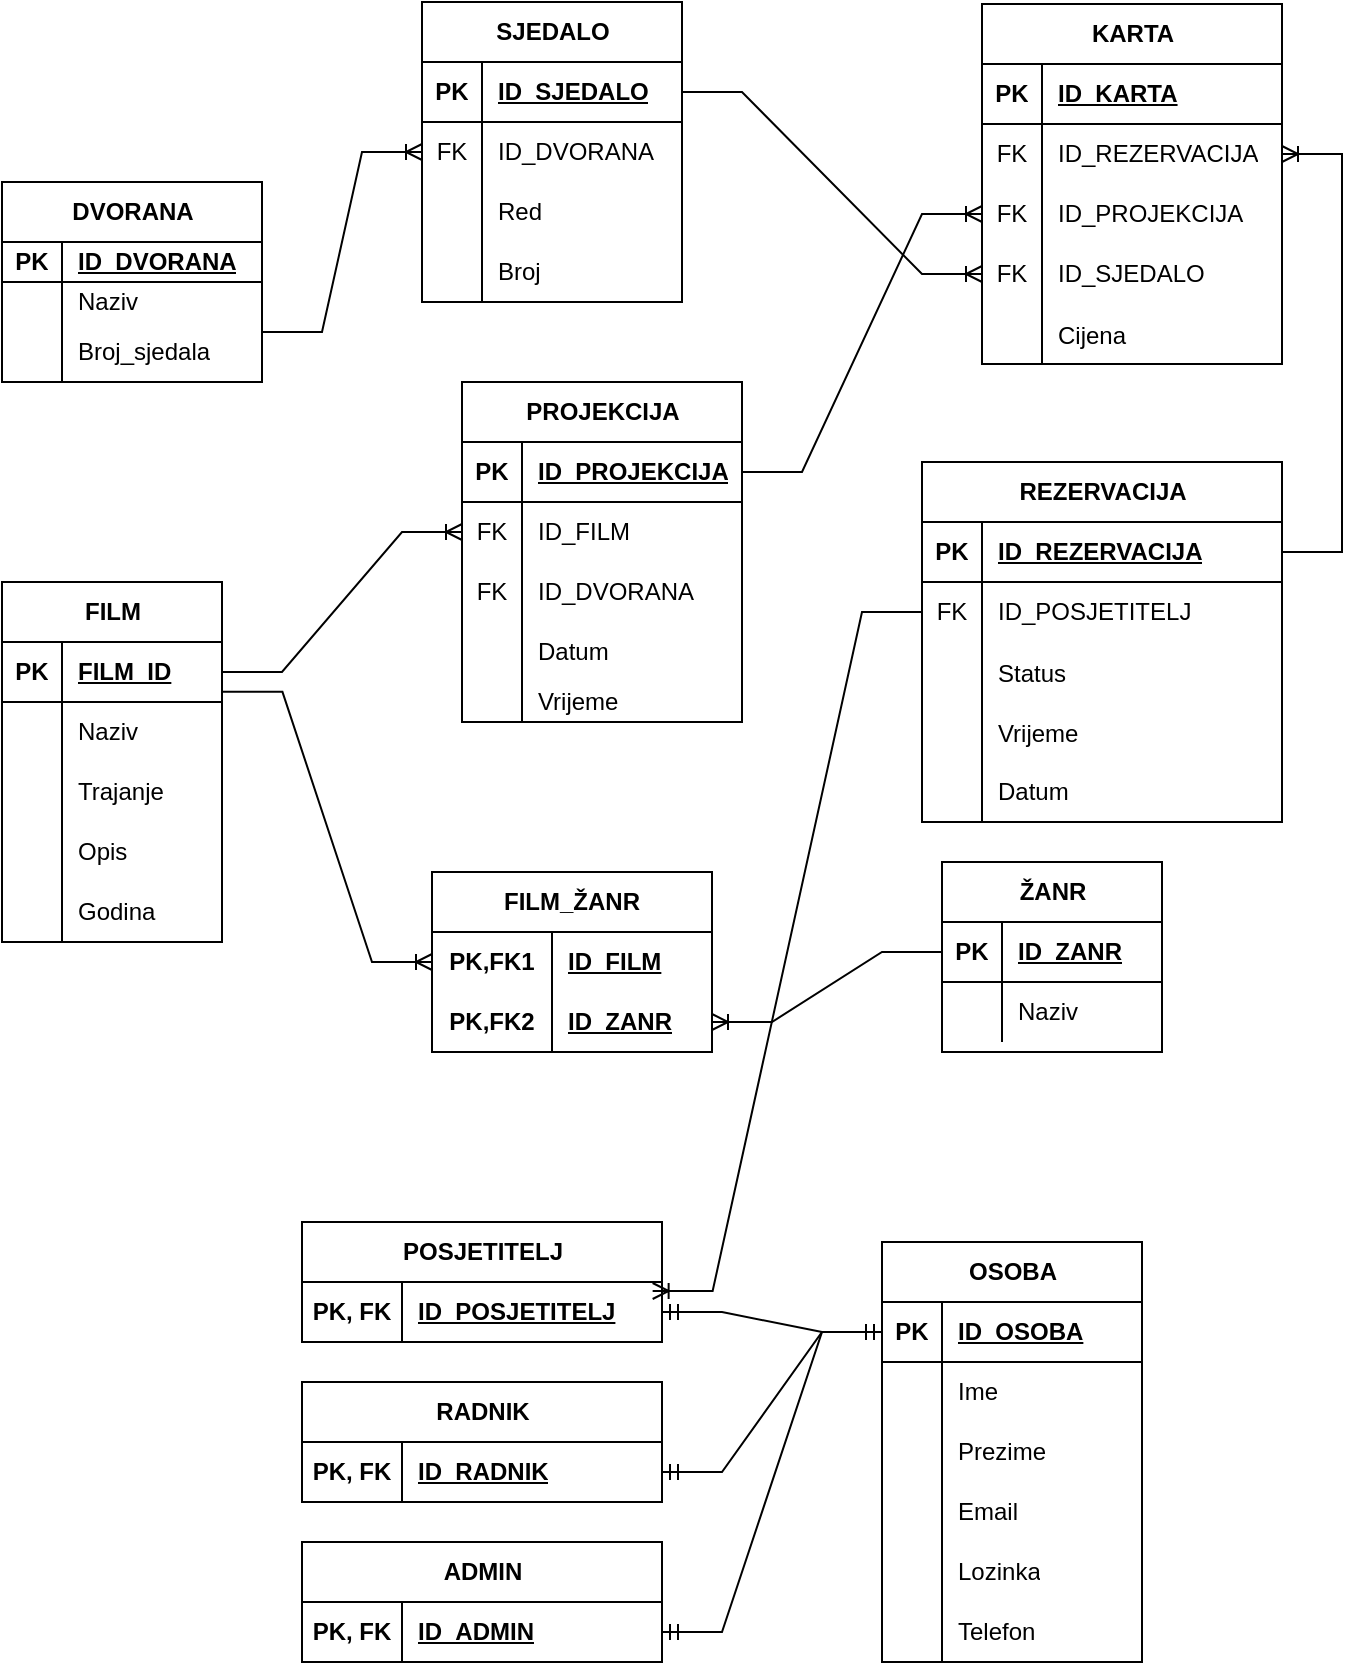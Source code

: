 <mxfile version="27.1.6">
  <diagram name="Page-1" id="k8haeUlrIksR-FtCKd68">
    <mxGraphModel dx="2277" dy="868" grid="1" gridSize="10" guides="1" tooltips="1" connect="1" arrows="1" fold="1" page="1" pageScale="1" pageWidth="850" pageHeight="1100" math="0" shadow="0">
      <root>
        <mxCell id="0" />
        <mxCell id="1" parent="0" />
        <mxCell id="_bfFYOa57XWPYJzDVvN3-1" value="KARTA" style="shape=table;startSize=30;container=1;collapsible=1;childLayout=tableLayout;fixedRows=1;rowLines=0;fontStyle=1;align=center;resizeLast=1;html=1;" parent="1" vertex="1">
          <mxGeometry x="390" y="91" width="150" height="180" as="geometry" />
        </mxCell>
        <mxCell id="_bfFYOa57XWPYJzDVvN3-2" value="" style="shape=tableRow;horizontal=0;startSize=0;swimlaneHead=0;swimlaneBody=0;fillColor=none;collapsible=0;dropTarget=0;points=[[0,0.5],[1,0.5]];portConstraint=eastwest;top=0;left=0;right=0;bottom=1;" parent="_bfFYOa57XWPYJzDVvN3-1" vertex="1">
          <mxGeometry y="30" width="150" height="30" as="geometry" />
        </mxCell>
        <mxCell id="_bfFYOa57XWPYJzDVvN3-3" value="PK" style="shape=partialRectangle;connectable=0;fillColor=none;top=0;left=0;bottom=0;right=0;fontStyle=1;overflow=hidden;whiteSpace=wrap;html=1;" parent="_bfFYOa57XWPYJzDVvN3-2" vertex="1">
          <mxGeometry width="30" height="30" as="geometry">
            <mxRectangle width="30" height="30" as="alternateBounds" />
          </mxGeometry>
        </mxCell>
        <mxCell id="_bfFYOa57XWPYJzDVvN3-4" value="ID_KARTA" style="shape=partialRectangle;connectable=0;fillColor=none;top=0;left=0;bottom=0;right=0;align=left;spacingLeft=6;fontStyle=5;overflow=hidden;whiteSpace=wrap;html=1;" parent="_bfFYOa57XWPYJzDVvN3-2" vertex="1">
          <mxGeometry x="30" width="120" height="30" as="geometry">
            <mxRectangle width="120" height="30" as="alternateBounds" />
          </mxGeometry>
        </mxCell>
        <mxCell id="_bfFYOa57XWPYJzDVvN3-5" value="" style="shape=tableRow;horizontal=0;startSize=0;swimlaneHead=0;swimlaneBody=0;fillColor=none;collapsible=0;dropTarget=0;points=[[0,0.5],[1,0.5]];portConstraint=eastwest;top=0;left=0;right=0;bottom=0;" parent="_bfFYOa57XWPYJzDVvN3-1" vertex="1">
          <mxGeometry y="60" width="150" height="30" as="geometry" />
        </mxCell>
        <mxCell id="_bfFYOa57XWPYJzDVvN3-6" value="FK" style="shape=partialRectangle;connectable=0;fillColor=none;top=0;left=0;bottom=0;right=0;editable=1;overflow=hidden;whiteSpace=wrap;html=1;" parent="_bfFYOa57XWPYJzDVvN3-5" vertex="1">
          <mxGeometry width="30" height="30" as="geometry">
            <mxRectangle width="30" height="30" as="alternateBounds" />
          </mxGeometry>
        </mxCell>
        <mxCell id="_bfFYOa57XWPYJzDVvN3-7" value="ID_REZERVACIJA" style="shape=partialRectangle;connectable=0;fillColor=none;top=0;left=0;bottom=0;right=0;align=left;spacingLeft=6;overflow=hidden;whiteSpace=wrap;html=1;" parent="_bfFYOa57XWPYJzDVvN3-5" vertex="1">
          <mxGeometry x="30" width="120" height="30" as="geometry">
            <mxRectangle width="120" height="30" as="alternateBounds" />
          </mxGeometry>
        </mxCell>
        <mxCell id="_bfFYOa57XWPYJzDVvN3-8" value="" style="shape=tableRow;horizontal=0;startSize=0;swimlaneHead=0;swimlaneBody=0;fillColor=none;collapsible=0;dropTarget=0;points=[[0,0.5],[1,0.5]];portConstraint=eastwest;top=0;left=0;right=0;bottom=0;" parent="_bfFYOa57XWPYJzDVvN3-1" vertex="1">
          <mxGeometry y="90" width="150" height="30" as="geometry" />
        </mxCell>
        <mxCell id="_bfFYOa57XWPYJzDVvN3-9" value="FK" style="shape=partialRectangle;connectable=0;fillColor=none;top=0;left=0;bottom=0;right=0;editable=1;overflow=hidden;whiteSpace=wrap;html=1;" parent="_bfFYOa57XWPYJzDVvN3-8" vertex="1">
          <mxGeometry width="30" height="30" as="geometry">
            <mxRectangle width="30" height="30" as="alternateBounds" />
          </mxGeometry>
        </mxCell>
        <mxCell id="_bfFYOa57XWPYJzDVvN3-10" value="ID_PROJEKCIJA" style="shape=partialRectangle;connectable=0;fillColor=none;top=0;left=0;bottom=0;right=0;align=left;spacingLeft=6;overflow=hidden;whiteSpace=wrap;html=1;" parent="_bfFYOa57XWPYJzDVvN3-8" vertex="1">
          <mxGeometry x="30" width="120" height="30" as="geometry">
            <mxRectangle width="120" height="30" as="alternateBounds" />
          </mxGeometry>
        </mxCell>
        <mxCell id="_bfFYOa57XWPYJzDVvN3-11" value="" style="shape=tableRow;horizontal=0;startSize=0;swimlaneHead=0;swimlaneBody=0;fillColor=none;collapsible=0;dropTarget=0;points=[[0,0.5],[1,0.5]];portConstraint=eastwest;top=0;left=0;right=0;bottom=0;" parent="_bfFYOa57XWPYJzDVvN3-1" vertex="1">
          <mxGeometry y="120" width="150" height="30" as="geometry" />
        </mxCell>
        <mxCell id="_bfFYOa57XWPYJzDVvN3-12" value="FK" style="shape=partialRectangle;connectable=0;fillColor=none;top=0;left=0;bottom=0;right=0;editable=1;overflow=hidden;whiteSpace=wrap;html=1;" parent="_bfFYOa57XWPYJzDVvN3-11" vertex="1">
          <mxGeometry width="30" height="30" as="geometry">
            <mxRectangle width="30" height="30" as="alternateBounds" />
          </mxGeometry>
        </mxCell>
        <mxCell id="_bfFYOa57XWPYJzDVvN3-13" value="ID_SJEDALO" style="shape=partialRectangle;connectable=0;fillColor=none;top=0;left=0;bottom=0;right=0;align=left;spacingLeft=6;overflow=hidden;whiteSpace=wrap;html=1;" parent="_bfFYOa57XWPYJzDVvN3-11" vertex="1">
          <mxGeometry x="30" width="120" height="30" as="geometry">
            <mxRectangle width="120" height="30" as="alternateBounds" />
          </mxGeometry>
        </mxCell>
        <mxCell id="W2vW3oQvt0HUYY9LNc1P-31" value="" style="shape=tableRow;horizontal=0;startSize=0;swimlaneHead=0;swimlaneBody=0;fillColor=none;collapsible=0;dropTarget=0;points=[[0,0.5],[1,0.5]];portConstraint=eastwest;top=0;left=0;right=0;bottom=0;" vertex="1" parent="_bfFYOa57XWPYJzDVvN3-1">
          <mxGeometry y="150" width="150" height="30" as="geometry" />
        </mxCell>
        <mxCell id="W2vW3oQvt0HUYY9LNc1P-32" value="" style="shape=partialRectangle;connectable=0;fillColor=none;top=0;left=0;bottom=0;right=0;editable=1;overflow=hidden;" vertex="1" parent="W2vW3oQvt0HUYY9LNc1P-31">
          <mxGeometry width="30" height="30" as="geometry">
            <mxRectangle width="30" height="30" as="alternateBounds" />
          </mxGeometry>
        </mxCell>
        <mxCell id="W2vW3oQvt0HUYY9LNc1P-33" value="Cijena" style="shape=partialRectangle;connectable=0;fillColor=none;top=0;left=0;bottom=0;right=0;align=left;spacingLeft=6;overflow=hidden;" vertex="1" parent="W2vW3oQvt0HUYY9LNc1P-31">
          <mxGeometry x="30" width="120" height="30" as="geometry">
            <mxRectangle width="120" height="30" as="alternateBounds" />
          </mxGeometry>
        </mxCell>
        <mxCell id="_bfFYOa57XWPYJzDVvN3-14" value="SJEDALO" style="shape=table;startSize=30;container=1;collapsible=1;childLayout=tableLayout;fixedRows=1;rowLines=0;fontStyle=1;align=center;resizeLast=1;html=1;" parent="1" vertex="1">
          <mxGeometry x="110" y="90" width="130" height="150" as="geometry" />
        </mxCell>
        <mxCell id="_bfFYOa57XWPYJzDVvN3-15" value="" style="shape=tableRow;horizontal=0;startSize=0;swimlaneHead=0;swimlaneBody=0;fillColor=none;collapsible=0;dropTarget=0;points=[[0,0.5],[1,0.5]];portConstraint=eastwest;top=0;left=0;right=0;bottom=1;" parent="_bfFYOa57XWPYJzDVvN3-14" vertex="1">
          <mxGeometry y="30" width="130" height="30" as="geometry" />
        </mxCell>
        <mxCell id="_bfFYOa57XWPYJzDVvN3-16" value="PK" style="shape=partialRectangle;connectable=0;fillColor=none;top=0;left=0;bottom=0;right=0;fontStyle=1;overflow=hidden;whiteSpace=wrap;html=1;" parent="_bfFYOa57XWPYJzDVvN3-15" vertex="1">
          <mxGeometry width="30" height="30" as="geometry">
            <mxRectangle width="30" height="30" as="alternateBounds" />
          </mxGeometry>
        </mxCell>
        <mxCell id="_bfFYOa57XWPYJzDVvN3-17" value="ID_SJEDALO" style="shape=partialRectangle;connectable=0;fillColor=none;top=0;left=0;bottom=0;right=0;align=left;spacingLeft=6;fontStyle=5;overflow=hidden;whiteSpace=wrap;html=1;" parent="_bfFYOa57XWPYJzDVvN3-15" vertex="1">
          <mxGeometry x="30" width="100" height="30" as="geometry">
            <mxRectangle width="100" height="30" as="alternateBounds" />
          </mxGeometry>
        </mxCell>
        <mxCell id="_bfFYOa57XWPYJzDVvN3-18" value="" style="shape=tableRow;horizontal=0;startSize=0;swimlaneHead=0;swimlaneBody=0;fillColor=none;collapsible=0;dropTarget=0;points=[[0,0.5],[1,0.5]];portConstraint=eastwest;top=0;left=0;right=0;bottom=0;" parent="_bfFYOa57XWPYJzDVvN3-14" vertex="1">
          <mxGeometry y="60" width="130" height="30" as="geometry" />
        </mxCell>
        <mxCell id="_bfFYOa57XWPYJzDVvN3-19" value="FK" style="shape=partialRectangle;connectable=0;fillColor=none;top=0;left=0;bottom=0;right=0;editable=1;overflow=hidden;whiteSpace=wrap;html=1;" parent="_bfFYOa57XWPYJzDVvN3-18" vertex="1">
          <mxGeometry width="30" height="30" as="geometry">
            <mxRectangle width="30" height="30" as="alternateBounds" />
          </mxGeometry>
        </mxCell>
        <mxCell id="_bfFYOa57XWPYJzDVvN3-20" value="ID_DVORANA" style="shape=partialRectangle;connectable=0;fillColor=none;top=0;left=0;bottom=0;right=0;align=left;spacingLeft=6;overflow=hidden;whiteSpace=wrap;html=1;" parent="_bfFYOa57XWPYJzDVvN3-18" vertex="1">
          <mxGeometry x="30" width="100" height="30" as="geometry">
            <mxRectangle width="100" height="30" as="alternateBounds" />
          </mxGeometry>
        </mxCell>
        <mxCell id="_bfFYOa57XWPYJzDVvN3-21" value="" style="shape=tableRow;horizontal=0;startSize=0;swimlaneHead=0;swimlaneBody=0;fillColor=none;collapsible=0;dropTarget=0;points=[[0,0.5],[1,0.5]];portConstraint=eastwest;top=0;left=0;right=0;bottom=0;" parent="_bfFYOa57XWPYJzDVvN3-14" vertex="1">
          <mxGeometry y="90" width="130" height="30" as="geometry" />
        </mxCell>
        <mxCell id="_bfFYOa57XWPYJzDVvN3-22" value="" style="shape=partialRectangle;connectable=0;fillColor=none;top=0;left=0;bottom=0;right=0;editable=1;overflow=hidden;whiteSpace=wrap;html=1;" parent="_bfFYOa57XWPYJzDVvN3-21" vertex="1">
          <mxGeometry width="30" height="30" as="geometry">
            <mxRectangle width="30" height="30" as="alternateBounds" />
          </mxGeometry>
        </mxCell>
        <mxCell id="_bfFYOa57XWPYJzDVvN3-23" value="Red" style="shape=partialRectangle;connectable=0;fillColor=none;top=0;left=0;bottom=0;right=0;align=left;spacingLeft=6;overflow=hidden;whiteSpace=wrap;html=1;" parent="_bfFYOa57XWPYJzDVvN3-21" vertex="1">
          <mxGeometry x="30" width="100" height="30" as="geometry">
            <mxRectangle width="100" height="30" as="alternateBounds" />
          </mxGeometry>
        </mxCell>
        <mxCell id="_bfFYOa57XWPYJzDVvN3-24" value="" style="shape=tableRow;horizontal=0;startSize=0;swimlaneHead=0;swimlaneBody=0;fillColor=none;collapsible=0;dropTarget=0;points=[[0,0.5],[1,0.5]];portConstraint=eastwest;top=0;left=0;right=0;bottom=0;" parent="_bfFYOa57XWPYJzDVvN3-14" vertex="1">
          <mxGeometry y="120" width="130" height="30" as="geometry" />
        </mxCell>
        <mxCell id="_bfFYOa57XWPYJzDVvN3-25" value="" style="shape=partialRectangle;connectable=0;fillColor=none;top=0;left=0;bottom=0;right=0;editable=1;overflow=hidden;whiteSpace=wrap;html=1;" parent="_bfFYOa57XWPYJzDVvN3-24" vertex="1">
          <mxGeometry width="30" height="30" as="geometry">
            <mxRectangle width="30" height="30" as="alternateBounds" />
          </mxGeometry>
        </mxCell>
        <mxCell id="_bfFYOa57XWPYJzDVvN3-26" value="Broj" style="shape=partialRectangle;connectable=0;fillColor=none;top=0;left=0;bottom=0;right=0;align=left;spacingLeft=6;overflow=hidden;whiteSpace=wrap;html=1;" parent="_bfFYOa57XWPYJzDVvN3-24" vertex="1">
          <mxGeometry x="30" width="100" height="30" as="geometry">
            <mxRectangle width="100" height="30" as="alternateBounds" />
          </mxGeometry>
        </mxCell>
        <mxCell id="_bfFYOa57XWPYJzDVvN3-58" value="PROJEKCIJA" style="shape=table;startSize=30;container=1;collapsible=1;childLayout=tableLayout;fixedRows=1;rowLines=0;fontStyle=1;align=center;resizeLast=1;html=1;" parent="1" vertex="1">
          <mxGeometry x="130" y="280" width="140" height="170" as="geometry">
            <mxRectangle x="340" y="270" width="70" height="30" as="alternateBounds" />
          </mxGeometry>
        </mxCell>
        <mxCell id="_bfFYOa57XWPYJzDVvN3-59" value="" style="shape=tableRow;horizontal=0;startSize=0;swimlaneHead=0;swimlaneBody=0;fillColor=none;collapsible=0;dropTarget=0;points=[[0,0.5],[1,0.5]];portConstraint=eastwest;top=0;left=0;right=0;bottom=1;" parent="_bfFYOa57XWPYJzDVvN3-58" vertex="1">
          <mxGeometry y="30" width="140" height="30" as="geometry" />
        </mxCell>
        <mxCell id="_bfFYOa57XWPYJzDVvN3-60" value="PK" style="shape=partialRectangle;connectable=0;fillColor=none;top=0;left=0;bottom=0;right=0;fontStyle=1;overflow=hidden;whiteSpace=wrap;html=1;" parent="_bfFYOa57XWPYJzDVvN3-59" vertex="1">
          <mxGeometry width="30" height="30" as="geometry">
            <mxRectangle width="30" height="30" as="alternateBounds" />
          </mxGeometry>
        </mxCell>
        <mxCell id="_bfFYOa57XWPYJzDVvN3-61" value="ID_PROJEKCIJA" style="shape=partialRectangle;connectable=0;fillColor=none;top=0;left=0;bottom=0;right=0;align=left;spacingLeft=6;fontStyle=5;overflow=hidden;whiteSpace=wrap;html=1;" parent="_bfFYOa57XWPYJzDVvN3-59" vertex="1">
          <mxGeometry x="30" width="110" height="30" as="geometry">
            <mxRectangle width="110" height="30" as="alternateBounds" />
          </mxGeometry>
        </mxCell>
        <mxCell id="_bfFYOa57XWPYJzDVvN3-62" value="" style="shape=tableRow;horizontal=0;startSize=0;swimlaneHead=0;swimlaneBody=0;fillColor=none;collapsible=0;dropTarget=0;points=[[0,0.5],[1,0.5]];portConstraint=eastwest;top=0;left=0;right=0;bottom=0;" parent="_bfFYOa57XWPYJzDVvN3-58" vertex="1">
          <mxGeometry y="60" width="140" height="30" as="geometry" />
        </mxCell>
        <mxCell id="_bfFYOa57XWPYJzDVvN3-63" value="FK" style="shape=partialRectangle;connectable=0;fillColor=none;top=0;left=0;bottom=0;right=0;editable=1;overflow=hidden;whiteSpace=wrap;html=1;" parent="_bfFYOa57XWPYJzDVvN3-62" vertex="1">
          <mxGeometry width="30" height="30" as="geometry">
            <mxRectangle width="30" height="30" as="alternateBounds" />
          </mxGeometry>
        </mxCell>
        <mxCell id="_bfFYOa57XWPYJzDVvN3-64" value="ID_FILM" style="shape=partialRectangle;connectable=0;fillColor=none;top=0;left=0;bottom=0;right=0;align=left;spacingLeft=6;overflow=hidden;whiteSpace=wrap;html=1;" parent="_bfFYOa57XWPYJzDVvN3-62" vertex="1">
          <mxGeometry x="30" width="110" height="30" as="geometry">
            <mxRectangle width="110" height="30" as="alternateBounds" />
          </mxGeometry>
        </mxCell>
        <mxCell id="_bfFYOa57XWPYJzDVvN3-65" value="" style="shape=tableRow;horizontal=0;startSize=0;swimlaneHead=0;swimlaneBody=0;fillColor=none;collapsible=0;dropTarget=0;points=[[0,0.5],[1,0.5]];portConstraint=eastwest;top=0;left=0;right=0;bottom=0;" parent="_bfFYOa57XWPYJzDVvN3-58" vertex="1">
          <mxGeometry y="90" width="140" height="30" as="geometry" />
        </mxCell>
        <mxCell id="_bfFYOa57XWPYJzDVvN3-66" value="FK" style="shape=partialRectangle;connectable=0;fillColor=none;top=0;left=0;bottom=0;right=0;editable=1;overflow=hidden;whiteSpace=wrap;html=1;" parent="_bfFYOa57XWPYJzDVvN3-65" vertex="1">
          <mxGeometry width="30" height="30" as="geometry">
            <mxRectangle width="30" height="30" as="alternateBounds" />
          </mxGeometry>
        </mxCell>
        <mxCell id="_bfFYOa57XWPYJzDVvN3-67" value="ID_DVORANA" style="shape=partialRectangle;connectable=0;fillColor=none;top=0;left=0;bottom=0;right=0;align=left;spacingLeft=6;overflow=hidden;whiteSpace=wrap;html=1;" parent="_bfFYOa57XWPYJzDVvN3-65" vertex="1">
          <mxGeometry x="30" width="110" height="30" as="geometry">
            <mxRectangle width="110" height="30" as="alternateBounds" />
          </mxGeometry>
        </mxCell>
        <mxCell id="_bfFYOa57XWPYJzDVvN3-68" value="" style="shape=tableRow;horizontal=0;startSize=0;swimlaneHead=0;swimlaneBody=0;fillColor=none;collapsible=0;dropTarget=0;points=[[0,0.5],[1,0.5]];portConstraint=eastwest;top=0;left=0;right=0;bottom=0;" parent="_bfFYOa57XWPYJzDVvN3-58" vertex="1">
          <mxGeometry y="120" width="140" height="30" as="geometry" />
        </mxCell>
        <mxCell id="_bfFYOa57XWPYJzDVvN3-69" value="" style="shape=partialRectangle;connectable=0;fillColor=none;top=0;left=0;bottom=0;right=0;editable=1;overflow=hidden;whiteSpace=wrap;html=1;verticalAlign=bottom;" parent="_bfFYOa57XWPYJzDVvN3-68" vertex="1">
          <mxGeometry width="30" height="30" as="geometry">
            <mxRectangle width="30" height="30" as="alternateBounds" />
          </mxGeometry>
        </mxCell>
        <mxCell id="_bfFYOa57XWPYJzDVvN3-70" value="&lt;div&gt;Datum&lt;/div&gt;" style="shape=partialRectangle;connectable=0;fillColor=none;top=0;left=0;bottom=0;right=0;align=left;spacingLeft=6;overflow=hidden;whiteSpace=wrap;html=1;" parent="_bfFYOa57XWPYJzDVvN3-68" vertex="1">
          <mxGeometry x="30" width="110" height="30" as="geometry">
            <mxRectangle width="110" height="30" as="alternateBounds" />
          </mxGeometry>
        </mxCell>
        <mxCell id="_bfFYOa57XWPYJzDVvN3-71" style="shape=tableRow;horizontal=0;startSize=0;swimlaneHead=0;swimlaneBody=0;fillColor=none;collapsible=0;dropTarget=0;points=[[0,0.5],[1,0.5]];portConstraint=eastwest;top=0;left=0;right=0;bottom=0;" parent="_bfFYOa57XWPYJzDVvN3-58" vertex="1">
          <mxGeometry y="150" width="140" height="20" as="geometry" />
        </mxCell>
        <mxCell id="_bfFYOa57XWPYJzDVvN3-72" style="shape=partialRectangle;connectable=0;fillColor=none;top=0;left=0;bottom=0;right=0;editable=1;overflow=hidden;whiteSpace=wrap;html=1;verticalAlign=bottom;" parent="_bfFYOa57XWPYJzDVvN3-71" vertex="1">
          <mxGeometry width="30" height="20" as="geometry">
            <mxRectangle width="30" height="20" as="alternateBounds" />
          </mxGeometry>
        </mxCell>
        <mxCell id="_bfFYOa57XWPYJzDVvN3-73" value="Vrijeme" style="shape=partialRectangle;connectable=0;fillColor=none;top=0;left=0;bottom=0;right=0;align=left;spacingLeft=6;overflow=hidden;whiteSpace=wrap;html=1;" parent="_bfFYOa57XWPYJzDVvN3-71" vertex="1">
          <mxGeometry x="30" width="110" height="20" as="geometry">
            <mxRectangle width="110" height="20" as="alternateBounds" />
          </mxGeometry>
        </mxCell>
        <mxCell id="_bfFYOa57XWPYJzDVvN3-87" value="FILM_ŽANR" style="shape=table;startSize=30;container=1;collapsible=1;childLayout=tableLayout;fixedRows=1;rowLines=0;fontStyle=1;align=center;resizeLast=1;html=1;whiteSpace=wrap;" parent="1" vertex="1">
          <mxGeometry x="115" y="525" width="140" height="90" as="geometry" />
        </mxCell>
        <mxCell id="_bfFYOa57XWPYJzDVvN3-88" value="" style="shape=tableRow;horizontal=0;startSize=0;swimlaneHead=0;swimlaneBody=0;fillColor=none;collapsible=0;dropTarget=0;points=[[0,0.5],[1,0.5]];portConstraint=eastwest;top=0;left=0;right=0;bottom=0;html=1;" parent="_bfFYOa57XWPYJzDVvN3-87" vertex="1">
          <mxGeometry y="30" width="140" height="30" as="geometry" />
        </mxCell>
        <mxCell id="_bfFYOa57XWPYJzDVvN3-89" value="PK,FK1" style="shape=partialRectangle;connectable=0;fillColor=none;top=0;left=0;bottom=0;right=0;fontStyle=1;overflow=hidden;html=1;whiteSpace=wrap;" parent="_bfFYOa57XWPYJzDVvN3-88" vertex="1">
          <mxGeometry width="60" height="30" as="geometry">
            <mxRectangle width="60" height="30" as="alternateBounds" />
          </mxGeometry>
        </mxCell>
        <mxCell id="_bfFYOa57XWPYJzDVvN3-90" value="ID_FILM" style="shape=partialRectangle;connectable=0;fillColor=none;top=0;left=0;bottom=0;right=0;align=left;spacingLeft=6;fontStyle=5;overflow=hidden;html=1;whiteSpace=wrap;" parent="_bfFYOa57XWPYJzDVvN3-88" vertex="1">
          <mxGeometry x="60" width="80" height="30" as="geometry">
            <mxRectangle width="80" height="30" as="alternateBounds" />
          </mxGeometry>
        </mxCell>
        <mxCell id="_bfFYOa57XWPYJzDVvN3-91" value="" style="shape=tableRow;horizontal=0;startSize=0;swimlaneHead=0;swimlaneBody=0;fillColor=none;collapsible=0;dropTarget=0;points=[[0,0.5],[1,0.5]];portConstraint=eastwest;top=0;left=0;right=0;bottom=1;html=1;" parent="_bfFYOa57XWPYJzDVvN3-87" vertex="1">
          <mxGeometry y="60" width="140" height="30" as="geometry" />
        </mxCell>
        <mxCell id="_bfFYOa57XWPYJzDVvN3-92" value="PK,FK2" style="shape=partialRectangle;connectable=0;fillColor=none;top=0;left=0;bottom=0;right=0;fontStyle=1;overflow=hidden;html=1;whiteSpace=wrap;" parent="_bfFYOa57XWPYJzDVvN3-91" vertex="1">
          <mxGeometry width="60" height="30" as="geometry">
            <mxRectangle width="60" height="30" as="alternateBounds" />
          </mxGeometry>
        </mxCell>
        <mxCell id="_bfFYOa57XWPYJzDVvN3-93" value="ID_ZANR" style="shape=partialRectangle;connectable=0;fillColor=none;top=0;left=0;bottom=0;right=0;align=left;spacingLeft=6;fontStyle=5;overflow=hidden;html=1;whiteSpace=wrap;" parent="_bfFYOa57XWPYJzDVvN3-91" vertex="1">
          <mxGeometry x="60" width="80" height="30" as="geometry">
            <mxRectangle width="80" height="30" as="alternateBounds" />
          </mxGeometry>
        </mxCell>
        <mxCell id="_bfFYOa57XWPYJzDVvN3-100" value="FILM" style="shape=table;startSize=30;container=1;collapsible=1;childLayout=tableLayout;fixedRows=1;rowLines=0;fontStyle=1;align=center;resizeLast=1;html=1;" parent="1" vertex="1">
          <mxGeometry x="-100" y="380" width="110" height="180" as="geometry" />
        </mxCell>
        <mxCell id="_bfFYOa57XWPYJzDVvN3-101" value="" style="shape=tableRow;horizontal=0;startSize=0;swimlaneHead=0;swimlaneBody=0;fillColor=none;collapsible=0;dropTarget=0;points=[[0,0.5],[1,0.5]];portConstraint=eastwest;top=0;left=0;right=0;bottom=1;" parent="_bfFYOa57XWPYJzDVvN3-100" vertex="1">
          <mxGeometry y="30" width="110" height="30" as="geometry" />
        </mxCell>
        <mxCell id="_bfFYOa57XWPYJzDVvN3-102" value="PK" style="shape=partialRectangle;connectable=0;fillColor=none;top=0;left=0;bottom=0;right=0;fontStyle=1;overflow=hidden;whiteSpace=wrap;html=1;" parent="_bfFYOa57XWPYJzDVvN3-101" vertex="1">
          <mxGeometry width="30" height="30" as="geometry">
            <mxRectangle width="30" height="30" as="alternateBounds" />
          </mxGeometry>
        </mxCell>
        <mxCell id="_bfFYOa57XWPYJzDVvN3-103" value="FILM_ID" style="shape=partialRectangle;connectable=0;fillColor=none;top=0;left=0;bottom=0;right=0;align=left;spacingLeft=6;fontStyle=5;overflow=hidden;whiteSpace=wrap;html=1;" parent="_bfFYOa57XWPYJzDVvN3-101" vertex="1">
          <mxGeometry x="30" width="80" height="30" as="geometry">
            <mxRectangle width="80" height="30" as="alternateBounds" />
          </mxGeometry>
        </mxCell>
        <mxCell id="_bfFYOa57XWPYJzDVvN3-104" value="" style="shape=tableRow;horizontal=0;startSize=0;swimlaneHead=0;swimlaneBody=0;fillColor=none;collapsible=0;dropTarget=0;points=[[0,0.5],[1,0.5]];portConstraint=eastwest;top=0;left=0;right=0;bottom=0;" parent="_bfFYOa57XWPYJzDVvN3-100" vertex="1">
          <mxGeometry y="60" width="110" height="30" as="geometry" />
        </mxCell>
        <mxCell id="_bfFYOa57XWPYJzDVvN3-105" value="" style="shape=partialRectangle;connectable=0;fillColor=none;top=0;left=0;bottom=0;right=0;editable=1;overflow=hidden;whiteSpace=wrap;html=1;" parent="_bfFYOa57XWPYJzDVvN3-104" vertex="1">
          <mxGeometry width="30" height="30" as="geometry">
            <mxRectangle width="30" height="30" as="alternateBounds" />
          </mxGeometry>
        </mxCell>
        <mxCell id="_bfFYOa57XWPYJzDVvN3-106" value="Naziv" style="shape=partialRectangle;connectable=0;fillColor=none;top=0;left=0;bottom=0;right=0;align=left;spacingLeft=6;overflow=hidden;whiteSpace=wrap;html=1;" parent="_bfFYOa57XWPYJzDVvN3-104" vertex="1">
          <mxGeometry x="30" width="80" height="30" as="geometry">
            <mxRectangle width="80" height="30" as="alternateBounds" />
          </mxGeometry>
        </mxCell>
        <mxCell id="_bfFYOa57XWPYJzDVvN3-107" value="" style="shape=tableRow;horizontal=0;startSize=0;swimlaneHead=0;swimlaneBody=0;fillColor=none;collapsible=0;dropTarget=0;points=[[0,0.5],[1,0.5]];portConstraint=eastwest;top=0;left=0;right=0;bottom=0;" parent="_bfFYOa57XWPYJzDVvN3-100" vertex="1">
          <mxGeometry y="90" width="110" height="30" as="geometry" />
        </mxCell>
        <mxCell id="_bfFYOa57XWPYJzDVvN3-108" value="" style="shape=partialRectangle;connectable=0;fillColor=none;top=0;left=0;bottom=0;right=0;editable=1;overflow=hidden;whiteSpace=wrap;html=1;" parent="_bfFYOa57XWPYJzDVvN3-107" vertex="1">
          <mxGeometry width="30" height="30" as="geometry">
            <mxRectangle width="30" height="30" as="alternateBounds" />
          </mxGeometry>
        </mxCell>
        <mxCell id="_bfFYOa57XWPYJzDVvN3-109" value="Trajanje" style="shape=partialRectangle;connectable=0;fillColor=none;top=0;left=0;bottom=0;right=0;align=left;spacingLeft=6;overflow=hidden;whiteSpace=wrap;html=1;" parent="_bfFYOa57XWPYJzDVvN3-107" vertex="1">
          <mxGeometry x="30" width="80" height="30" as="geometry">
            <mxRectangle width="80" height="30" as="alternateBounds" />
          </mxGeometry>
        </mxCell>
        <mxCell id="_bfFYOa57XWPYJzDVvN3-110" value="" style="shape=tableRow;horizontal=0;startSize=0;swimlaneHead=0;swimlaneBody=0;fillColor=none;collapsible=0;dropTarget=0;points=[[0,0.5],[1,0.5]];portConstraint=eastwest;top=0;left=0;right=0;bottom=0;" parent="_bfFYOa57XWPYJzDVvN3-100" vertex="1">
          <mxGeometry y="120" width="110" height="30" as="geometry" />
        </mxCell>
        <mxCell id="_bfFYOa57XWPYJzDVvN3-111" value="" style="shape=partialRectangle;connectable=0;fillColor=none;top=0;left=0;bottom=0;right=0;editable=1;overflow=hidden;whiteSpace=wrap;html=1;" parent="_bfFYOa57XWPYJzDVvN3-110" vertex="1">
          <mxGeometry width="30" height="30" as="geometry">
            <mxRectangle width="30" height="30" as="alternateBounds" />
          </mxGeometry>
        </mxCell>
        <mxCell id="_bfFYOa57XWPYJzDVvN3-112" value="Opis" style="shape=partialRectangle;connectable=0;fillColor=none;top=0;left=0;bottom=0;right=0;align=left;spacingLeft=6;overflow=hidden;whiteSpace=wrap;html=1;" parent="_bfFYOa57XWPYJzDVvN3-110" vertex="1">
          <mxGeometry x="30" width="80" height="30" as="geometry">
            <mxRectangle width="80" height="30" as="alternateBounds" />
          </mxGeometry>
        </mxCell>
        <mxCell id="_bfFYOa57XWPYJzDVvN3-113" style="shape=tableRow;horizontal=0;startSize=0;swimlaneHead=0;swimlaneBody=0;fillColor=none;collapsible=0;dropTarget=0;points=[[0,0.5],[1,0.5]];portConstraint=eastwest;top=0;left=0;right=0;bottom=0;" parent="_bfFYOa57XWPYJzDVvN3-100" vertex="1">
          <mxGeometry y="150" width="110" height="30" as="geometry" />
        </mxCell>
        <mxCell id="_bfFYOa57XWPYJzDVvN3-114" style="shape=partialRectangle;connectable=0;fillColor=none;top=0;left=0;bottom=0;right=0;editable=1;overflow=hidden;whiteSpace=wrap;html=1;" parent="_bfFYOa57XWPYJzDVvN3-113" vertex="1">
          <mxGeometry width="30" height="30" as="geometry">
            <mxRectangle width="30" height="30" as="alternateBounds" />
          </mxGeometry>
        </mxCell>
        <mxCell id="_bfFYOa57XWPYJzDVvN3-115" value="Godina" style="shape=partialRectangle;connectable=0;fillColor=none;top=0;left=0;bottom=0;right=0;align=left;spacingLeft=6;overflow=hidden;whiteSpace=wrap;html=1;" parent="_bfFYOa57XWPYJzDVvN3-113" vertex="1">
          <mxGeometry x="30" width="80" height="30" as="geometry">
            <mxRectangle width="80" height="30" as="alternateBounds" />
          </mxGeometry>
        </mxCell>
        <mxCell id="_bfFYOa57XWPYJzDVvN3-116" value="DVORANA" style="shape=table;startSize=30;container=1;collapsible=1;childLayout=tableLayout;fixedRows=1;rowLines=0;fontStyle=1;align=center;resizeLast=1;html=1;" parent="1" vertex="1">
          <mxGeometry x="-100" y="180" width="130" height="100" as="geometry" />
        </mxCell>
        <mxCell id="_bfFYOa57XWPYJzDVvN3-117" value="" style="shape=tableRow;horizontal=0;startSize=0;swimlaneHead=0;swimlaneBody=0;fillColor=none;collapsible=0;dropTarget=0;points=[[0,0.5],[1,0.5]];portConstraint=eastwest;top=0;left=0;right=0;bottom=1;" parent="_bfFYOa57XWPYJzDVvN3-116" vertex="1">
          <mxGeometry y="30" width="130" height="20" as="geometry" />
        </mxCell>
        <mxCell id="_bfFYOa57XWPYJzDVvN3-118" value="PK" style="shape=partialRectangle;connectable=0;fillColor=none;top=0;left=0;bottom=0;right=0;fontStyle=1;overflow=hidden;whiteSpace=wrap;html=1;" parent="_bfFYOa57XWPYJzDVvN3-117" vertex="1">
          <mxGeometry width="30" height="20" as="geometry">
            <mxRectangle width="30" height="20" as="alternateBounds" />
          </mxGeometry>
        </mxCell>
        <mxCell id="_bfFYOa57XWPYJzDVvN3-119" value="ID_DVORANA" style="shape=partialRectangle;connectable=0;fillColor=none;top=0;left=0;bottom=0;right=0;align=left;spacingLeft=6;fontStyle=5;overflow=hidden;whiteSpace=wrap;html=1;" parent="_bfFYOa57XWPYJzDVvN3-117" vertex="1">
          <mxGeometry x="30" width="100" height="20" as="geometry">
            <mxRectangle width="100" height="20" as="alternateBounds" />
          </mxGeometry>
        </mxCell>
        <mxCell id="_bfFYOa57XWPYJzDVvN3-120" value="" style="shape=tableRow;horizontal=0;startSize=0;swimlaneHead=0;swimlaneBody=0;fillColor=none;collapsible=0;dropTarget=0;points=[[0,0.5],[1,0.5]];portConstraint=eastwest;top=0;left=0;right=0;bottom=0;" parent="_bfFYOa57XWPYJzDVvN3-116" vertex="1">
          <mxGeometry y="50" width="130" height="20" as="geometry" />
        </mxCell>
        <mxCell id="_bfFYOa57XWPYJzDVvN3-121" value="" style="shape=partialRectangle;connectable=0;fillColor=none;top=0;left=0;bottom=0;right=0;editable=1;overflow=hidden;whiteSpace=wrap;html=1;" parent="_bfFYOa57XWPYJzDVvN3-120" vertex="1">
          <mxGeometry width="30" height="20" as="geometry">
            <mxRectangle width="30" height="20" as="alternateBounds" />
          </mxGeometry>
        </mxCell>
        <mxCell id="_bfFYOa57XWPYJzDVvN3-122" value="Naziv" style="shape=partialRectangle;connectable=0;fillColor=none;top=0;left=0;bottom=0;right=0;align=left;spacingLeft=6;overflow=hidden;whiteSpace=wrap;html=1;" parent="_bfFYOa57XWPYJzDVvN3-120" vertex="1">
          <mxGeometry x="30" width="100" height="20" as="geometry">
            <mxRectangle width="100" height="20" as="alternateBounds" />
          </mxGeometry>
        </mxCell>
        <mxCell id="_bfFYOa57XWPYJzDVvN3-123" value="" style="shape=tableRow;horizontal=0;startSize=0;swimlaneHead=0;swimlaneBody=0;fillColor=none;collapsible=0;dropTarget=0;points=[[0,0.5],[1,0.5]];portConstraint=eastwest;top=0;left=0;right=0;bottom=0;" parent="_bfFYOa57XWPYJzDVvN3-116" vertex="1">
          <mxGeometry y="70" width="130" height="30" as="geometry" />
        </mxCell>
        <mxCell id="_bfFYOa57XWPYJzDVvN3-124" value="" style="shape=partialRectangle;connectable=0;fillColor=none;top=0;left=0;bottom=0;right=0;editable=1;overflow=hidden;whiteSpace=wrap;html=1;" parent="_bfFYOa57XWPYJzDVvN3-123" vertex="1">
          <mxGeometry width="30" height="30" as="geometry">
            <mxRectangle width="30" height="30" as="alternateBounds" />
          </mxGeometry>
        </mxCell>
        <mxCell id="_bfFYOa57XWPYJzDVvN3-125" value="Broj_sjedala" style="shape=partialRectangle;connectable=0;fillColor=none;top=0;left=0;bottom=0;right=0;align=left;spacingLeft=6;overflow=hidden;whiteSpace=wrap;html=1;" parent="_bfFYOa57XWPYJzDVvN3-123" vertex="1">
          <mxGeometry x="30" width="100" height="30" as="geometry">
            <mxRectangle width="100" height="30" as="alternateBounds" />
          </mxGeometry>
        </mxCell>
        <mxCell id="_bfFYOa57XWPYJzDVvN3-142" value="ŽANR" style="shape=table;startSize=30;container=1;collapsible=1;childLayout=tableLayout;fixedRows=1;rowLines=0;fontStyle=1;align=center;resizeLast=1;html=1;" parent="1" vertex="1">
          <mxGeometry x="370" y="520" width="110" height="95" as="geometry" />
        </mxCell>
        <mxCell id="_bfFYOa57XWPYJzDVvN3-143" value="" style="shape=tableRow;horizontal=0;startSize=0;swimlaneHead=0;swimlaneBody=0;fillColor=none;collapsible=0;dropTarget=0;points=[[0,0.5],[1,0.5]];portConstraint=eastwest;top=0;left=0;right=0;bottom=1;" parent="_bfFYOa57XWPYJzDVvN3-142" vertex="1">
          <mxGeometry y="30" width="110" height="30" as="geometry" />
        </mxCell>
        <mxCell id="_bfFYOa57XWPYJzDVvN3-144" value="PK" style="shape=partialRectangle;connectable=0;fillColor=none;top=0;left=0;bottom=0;right=0;fontStyle=1;overflow=hidden;whiteSpace=wrap;html=1;" parent="_bfFYOa57XWPYJzDVvN3-143" vertex="1">
          <mxGeometry width="30" height="30" as="geometry">
            <mxRectangle width="30" height="30" as="alternateBounds" />
          </mxGeometry>
        </mxCell>
        <mxCell id="_bfFYOa57XWPYJzDVvN3-145" value="ID_ZANR" style="shape=partialRectangle;connectable=0;fillColor=none;top=0;left=0;bottom=0;right=0;align=left;spacingLeft=6;fontStyle=5;overflow=hidden;whiteSpace=wrap;html=1;" parent="_bfFYOa57XWPYJzDVvN3-143" vertex="1">
          <mxGeometry x="30" width="80" height="30" as="geometry">
            <mxRectangle width="80" height="30" as="alternateBounds" />
          </mxGeometry>
        </mxCell>
        <mxCell id="_bfFYOa57XWPYJzDVvN3-146" value="" style="shape=tableRow;horizontal=0;startSize=0;swimlaneHead=0;swimlaneBody=0;fillColor=none;collapsible=0;dropTarget=0;points=[[0,0.5],[1,0.5]];portConstraint=eastwest;top=0;left=0;right=0;bottom=0;" parent="_bfFYOa57XWPYJzDVvN3-142" vertex="1">
          <mxGeometry y="60" width="110" height="30" as="geometry" />
        </mxCell>
        <mxCell id="_bfFYOa57XWPYJzDVvN3-147" value="" style="shape=partialRectangle;connectable=0;fillColor=none;top=0;left=0;bottom=0;right=0;editable=1;overflow=hidden;whiteSpace=wrap;html=1;" parent="_bfFYOa57XWPYJzDVvN3-146" vertex="1">
          <mxGeometry width="30" height="30" as="geometry">
            <mxRectangle width="30" height="30" as="alternateBounds" />
          </mxGeometry>
        </mxCell>
        <mxCell id="_bfFYOa57XWPYJzDVvN3-148" value="Naziv" style="shape=partialRectangle;connectable=0;fillColor=none;top=0;left=0;bottom=0;right=0;align=left;spacingLeft=6;overflow=hidden;whiteSpace=wrap;html=1;" parent="_bfFYOa57XWPYJzDVvN3-146" vertex="1">
          <mxGeometry x="30" width="80" height="30" as="geometry">
            <mxRectangle width="80" height="30" as="alternateBounds" />
          </mxGeometry>
        </mxCell>
        <mxCell id="_bfFYOa57XWPYJzDVvN3-155" value="OSOBA" style="shape=table;startSize=30;container=1;collapsible=1;childLayout=tableLayout;fixedRows=1;rowLines=0;fontStyle=1;align=center;resizeLast=1;html=1;" parent="1" vertex="1">
          <mxGeometry x="340" y="710" width="130" height="210" as="geometry" />
        </mxCell>
        <mxCell id="_bfFYOa57XWPYJzDVvN3-156" value="" style="shape=tableRow;horizontal=0;startSize=0;swimlaneHead=0;swimlaneBody=0;fillColor=none;collapsible=0;dropTarget=0;points=[[0,0.5],[1,0.5]];portConstraint=eastwest;top=0;left=0;right=0;bottom=1;" parent="_bfFYOa57XWPYJzDVvN3-155" vertex="1">
          <mxGeometry y="30" width="130" height="30" as="geometry" />
        </mxCell>
        <mxCell id="_bfFYOa57XWPYJzDVvN3-157" value="PK" style="shape=partialRectangle;connectable=0;fillColor=none;top=0;left=0;bottom=0;right=0;fontStyle=1;overflow=hidden;whiteSpace=wrap;html=1;" parent="_bfFYOa57XWPYJzDVvN3-156" vertex="1">
          <mxGeometry width="30" height="30" as="geometry">
            <mxRectangle width="30" height="30" as="alternateBounds" />
          </mxGeometry>
        </mxCell>
        <mxCell id="_bfFYOa57XWPYJzDVvN3-158" value="ID_OSOBA" style="shape=partialRectangle;connectable=0;fillColor=none;top=0;left=0;bottom=0;right=0;align=left;spacingLeft=6;fontStyle=5;overflow=hidden;whiteSpace=wrap;html=1;" parent="_bfFYOa57XWPYJzDVvN3-156" vertex="1">
          <mxGeometry x="30" width="100" height="30" as="geometry">
            <mxRectangle width="100" height="30" as="alternateBounds" />
          </mxGeometry>
        </mxCell>
        <mxCell id="_bfFYOa57XWPYJzDVvN3-159" value="" style="shape=tableRow;horizontal=0;startSize=0;swimlaneHead=0;swimlaneBody=0;fillColor=none;collapsible=0;dropTarget=0;points=[[0,0.5],[1,0.5]];portConstraint=eastwest;top=0;left=0;right=0;bottom=0;" parent="_bfFYOa57XWPYJzDVvN3-155" vertex="1">
          <mxGeometry y="60" width="130" height="30" as="geometry" />
        </mxCell>
        <mxCell id="_bfFYOa57XWPYJzDVvN3-160" value="" style="shape=partialRectangle;connectable=0;fillColor=none;top=0;left=0;bottom=0;right=0;editable=1;overflow=hidden;whiteSpace=wrap;html=1;" parent="_bfFYOa57XWPYJzDVvN3-159" vertex="1">
          <mxGeometry width="30" height="30" as="geometry">
            <mxRectangle width="30" height="30" as="alternateBounds" />
          </mxGeometry>
        </mxCell>
        <mxCell id="_bfFYOa57XWPYJzDVvN3-161" value="Ime" style="shape=partialRectangle;connectable=0;fillColor=none;top=0;left=0;bottom=0;right=0;align=left;spacingLeft=6;overflow=hidden;whiteSpace=wrap;html=1;" parent="_bfFYOa57XWPYJzDVvN3-159" vertex="1">
          <mxGeometry x="30" width="100" height="30" as="geometry">
            <mxRectangle width="100" height="30" as="alternateBounds" />
          </mxGeometry>
        </mxCell>
        <mxCell id="_bfFYOa57XWPYJzDVvN3-162" value="" style="shape=tableRow;horizontal=0;startSize=0;swimlaneHead=0;swimlaneBody=0;fillColor=none;collapsible=0;dropTarget=0;points=[[0,0.5],[1,0.5]];portConstraint=eastwest;top=0;left=0;right=0;bottom=0;" parent="_bfFYOa57XWPYJzDVvN3-155" vertex="1">
          <mxGeometry y="90" width="130" height="30" as="geometry" />
        </mxCell>
        <mxCell id="_bfFYOa57XWPYJzDVvN3-163" value="" style="shape=partialRectangle;connectable=0;fillColor=none;top=0;left=0;bottom=0;right=0;editable=1;overflow=hidden;whiteSpace=wrap;html=1;" parent="_bfFYOa57XWPYJzDVvN3-162" vertex="1">
          <mxGeometry width="30" height="30" as="geometry">
            <mxRectangle width="30" height="30" as="alternateBounds" />
          </mxGeometry>
        </mxCell>
        <mxCell id="_bfFYOa57XWPYJzDVvN3-164" value="Prezime" style="shape=partialRectangle;connectable=0;fillColor=none;top=0;left=0;bottom=0;right=0;align=left;spacingLeft=6;overflow=hidden;whiteSpace=wrap;html=1;" parent="_bfFYOa57XWPYJzDVvN3-162" vertex="1">
          <mxGeometry x="30" width="100" height="30" as="geometry">
            <mxRectangle width="100" height="30" as="alternateBounds" />
          </mxGeometry>
        </mxCell>
        <mxCell id="_bfFYOa57XWPYJzDVvN3-165" value="" style="shape=tableRow;horizontal=0;startSize=0;swimlaneHead=0;swimlaneBody=0;fillColor=none;collapsible=0;dropTarget=0;points=[[0,0.5],[1,0.5]];portConstraint=eastwest;top=0;left=0;right=0;bottom=0;" parent="_bfFYOa57XWPYJzDVvN3-155" vertex="1">
          <mxGeometry y="120" width="130" height="30" as="geometry" />
        </mxCell>
        <mxCell id="_bfFYOa57XWPYJzDVvN3-166" value="" style="shape=partialRectangle;connectable=0;fillColor=none;top=0;left=0;bottom=0;right=0;editable=1;overflow=hidden;whiteSpace=wrap;html=1;" parent="_bfFYOa57XWPYJzDVvN3-165" vertex="1">
          <mxGeometry width="30" height="30" as="geometry">
            <mxRectangle width="30" height="30" as="alternateBounds" />
          </mxGeometry>
        </mxCell>
        <mxCell id="_bfFYOa57XWPYJzDVvN3-167" value="Email" style="shape=partialRectangle;connectable=0;fillColor=none;top=0;left=0;bottom=0;right=0;align=left;spacingLeft=6;overflow=hidden;whiteSpace=wrap;html=1;" parent="_bfFYOa57XWPYJzDVvN3-165" vertex="1">
          <mxGeometry x="30" width="100" height="30" as="geometry">
            <mxRectangle width="100" height="30" as="alternateBounds" />
          </mxGeometry>
        </mxCell>
        <mxCell id="_bfFYOa57XWPYJzDVvN3-174" style="shape=tableRow;horizontal=0;startSize=0;swimlaneHead=0;swimlaneBody=0;fillColor=none;collapsible=0;dropTarget=0;points=[[0,0.5],[1,0.5]];portConstraint=eastwest;top=0;left=0;right=0;bottom=0;" parent="_bfFYOa57XWPYJzDVvN3-155" vertex="1">
          <mxGeometry y="150" width="130" height="30" as="geometry" />
        </mxCell>
        <mxCell id="_bfFYOa57XWPYJzDVvN3-175" style="shape=partialRectangle;connectable=0;fillColor=none;top=0;left=0;bottom=0;right=0;editable=1;overflow=hidden;whiteSpace=wrap;html=1;" parent="_bfFYOa57XWPYJzDVvN3-174" vertex="1">
          <mxGeometry width="30" height="30" as="geometry">
            <mxRectangle width="30" height="30" as="alternateBounds" />
          </mxGeometry>
        </mxCell>
        <mxCell id="_bfFYOa57XWPYJzDVvN3-176" value="Lozinka" style="shape=partialRectangle;connectable=0;fillColor=none;top=0;left=0;bottom=0;right=0;align=left;spacingLeft=6;overflow=hidden;whiteSpace=wrap;html=1;" parent="_bfFYOa57XWPYJzDVvN3-174" vertex="1">
          <mxGeometry x="30" width="100" height="30" as="geometry">
            <mxRectangle width="100" height="30" as="alternateBounds" />
          </mxGeometry>
        </mxCell>
        <mxCell id="_bfFYOa57XWPYJzDVvN3-171" style="shape=tableRow;horizontal=0;startSize=0;swimlaneHead=0;swimlaneBody=0;fillColor=none;collapsible=0;dropTarget=0;points=[[0,0.5],[1,0.5]];portConstraint=eastwest;top=0;left=0;right=0;bottom=0;" parent="_bfFYOa57XWPYJzDVvN3-155" vertex="1">
          <mxGeometry y="180" width="130" height="30" as="geometry" />
        </mxCell>
        <mxCell id="_bfFYOa57XWPYJzDVvN3-172" style="shape=partialRectangle;connectable=0;fillColor=none;top=0;left=0;bottom=0;right=0;editable=1;overflow=hidden;whiteSpace=wrap;html=1;" parent="_bfFYOa57XWPYJzDVvN3-171" vertex="1">
          <mxGeometry width="30" height="30" as="geometry">
            <mxRectangle width="30" height="30" as="alternateBounds" />
          </mxGeometry>
        </mxCell>
        <mxCell id="_bfFYOa57XWPYJzDVvN3-173" value="Telefon" style="shape=partialRectangle;connectable=0;fillColor=none;top=0;left=0;bottom=0;right=0;align=left;spacingLeft=6;overflow=hidden;whiteSpace=wrap;html=1;" parent="_bfFYOa57XWPYJzDVvN3-171" vertex="1">
          <mxGeometry x="30" width="100" height="30" as="geometry">
            <mxRectangle width="100" height="30" as="alternateBounds" />
          </mxGeometry>
        </mxCell>
        <mxCell id="_bfFYOa57XWPYJzDVvN3-177" value="POSJETITELJ" style="shape=table;startSize=30;container=1;collapsible=1;childLayout=tableLayout;fixedRows=1;rowLines=0;fontStyle=1;align=center;resizeLast=1;html=1;" parent="1" vertex="1">
          <mxGeometry x="50" y="700" width="180" height="60" as="geometry" />
        </mxCell>
        <mxCell id="_bfFYOa57XWPYJzDVvN3-178" value="" style="shape=tableRow;horizontal=0;startSize=0;swimlaneHead=0;swimlaneBody=0;fillColor=none;collapsible=0;dropTarget=0;points=[[0,0.5],[1,0.5]];portConstraint=eastwest;top=0;left=0;right=0;bottom=1;" parent="_bfFYOa57XWPYJzDVvN3-177" vertex="1">
          <mxGeometry y="30" width="180" height="30" as="geometry" />
        </mxCell>
        <mxCell id="_bfFYOa57XWPYJzDVvN3-179" value="PK, FK" style="shape=partialRectangle;connectable=0;fillColor=none;top=0;left=0;bottom=0;right=0;fontStyle=1;overflow=hidden;whiteSpace=wrap;html=1;" parent="_bfFYOa57XWPYJzDVvN3-178" vertex="1">
          <mxGeometry width="50" height="30" as="geometry">
            <mxRectangle width="50" height="30" as="alternateBounds" />
          </mxGeometry>
        </mxCell>
        <mxCell id="_bfFYOa57XWPYJzDVvN3-180" value="ID_POSJETITELJ" style="shape=partialRectangle;connectable=0;fillColor=none;top=0;left=0;bottom=0;right=0;align=left;spacingLeft=6;fontStyle=5;overflow=hidden;whiteSpace=wrap;html=1;" parent="_bfFYOa57XWPYJzDVvN3-178" vertex="1">
          <mxGeometry x="50" width="130" height="30" as="geometry">
            <mxRectangle width="130" height="30" as="alternateBounds" />
          </mxGeometry>
        </mxCell>
        <mxCell id="_bfFYOa57XWPYJzDVvN3-191" value="RADNIK" style="shape=table;startSize=30;container=1;collapsible=1;childLayout=tableLayout;fixedRows=1;rowLines=0;fontStyle=1;align=center;resizeLast=1;html=1;" parent="1" vertex="1">
          <mxGeometry x="50" y="780" width="180" height="60" as="geometry" />
        </mxCell>
        <mxCell id="_bfFYOa57XWPYJzDVvN3-192" value="" style="shape=tableRow;horizontal=0;startSize=0;swimlaneHead=0;swimlaneBody=0;fillColor=none;collapsible=0;dropTarget=0;points=[[0,0.5],[1,0.5]];portConstraint=eastwest;top=0;left=0;right=0;bottom=1;" parent="_bfFYOa57XWPYJzDVvN3-191" vertex="1">
          <mxGeometry y="30" width="180" height="30" as="geometry" />
        </mxCell>
        <mxCell id="_bfFYOa57XWPYJzDVvN3-193" value="PK, FK" style="shape=partialRectangle;connectable=0;fillColor=none;top=0;left=0;bottom=0;right=0;fontStyle=1;overflow=hidden;whiteSpace=wrap;html=1;" parent="_bfFYOa57XWPYJzDVvN3-192" vertex="1">
          <mxGeometry width="50" height="30" as="geometry">
            <mxRectangle width="50" height="30" as="alternateBounds" />
          </mxGeometry>
        </mxCell>
        <mxCell id="_bfFYOa57XWPYJzDVvN3-194" value="ID_RADNIK" style="shape=partialRectangle;connectable=0;fillColor=none;top=0;left=0;bottom=0;right=0;align=left;spacingLeft=6;fontStyle=5;overflow=hidden;whiteSpace=wrap;html=1;" parent="_bfFYOa57XWPYJzDVvN3-192" vertex="1">
          <mxGeometry x="50" width="130" height="30" as="geometry">
            <mxRectangle width="130" height="30" as="alternateBounds" />
          </mxGeometry>
        </mxCell>
        <mxCell id="_bfFYOa57XWPYJzDVvN3-204" value="ADMIN" style="shape=table;startSize=30;container=1;collapsible=1;childLayout=tableLayout;fixedRows=1;rowLines=0;fontStyle=1;align=center;resizeLast=1;html=1;" parent="1" vertex="1">
          <mxGeometry x="50" y="860" width="180" height="60" as="geometry" />
        </mxCell>
        <mxCell id="_bfFYOa57XWPYJzDVvN3-205" value="" style="shape=tableRow;horizontal=0;startSize=0;swimlaneHead=0;swimlaneBody=0;fillColor=none;collapsible=0;dropTarget=0;points=[[0,0.5],[1,0.5]];portConstraint=eastwest;top=0;left=0;right=0;bottom=1;" parent="_bfFYOa57XWPYJzDVvN3-204" vertex="1">
          <mxGeometry y="30" width="180" height="30" as="geometry" />
        </mxCell>
        <mxCell id="_bfFYOa57XWPYJzDVvN3-206" value="PK, FK" style="shape=partialRectangle;connectable=0;fillColor=none;top=0;left=0;bottom=0;right=0;fontStyle=1;overflow=hidden;whiteSpace=wrap;html=1;" parent="_bfFYOa57XWPYJzDVvN3-205" vertex="1">
          <mxGeometry width="50" height="30" as="geometry">
            <mxRectangle width="50" height="30" as="alternateBounds" />
          </mxGeometry>
        </mxCell>
        <mxCell id="_bfFYOa57XWPYJzDVvN3-207" value="ID_ADMIN" style="shape=partialRectangle;connectable=0;fillColor=none;top=0;left=0;bottom=0;right=0;align=left;spacingLeft=6;fontStyle=5;overflow=hidden;whiteSpace=wrap;html=1;" parent="_bfFYOa57XWPYJzDVvN3-205" vertex="1">
          <mxGeometry x="50" width="130" height="30" as="geometry">
            <mxRectangle width="130" height="30" as="alternateBounds" />
          </mxGeometry>
        </mxCell>
        <mxCell id="W2vW3oQvt0HUYY9LNc1P-16" value="" style="edgeStyle=entityRelationEdgeStyle;fontSize=12;html=1;endArrow=ERoneToMany;rounded=0;entryX=0;entryY=0.5;entryDx=0;entryDy=0;" edge="1" parent="1" target="_bfFYOa57XWPYJzDVvN3-18">
          <mxGeometry width="100" height="100" relative="1" as="geometry">
            <mxPoint x="30" y="255" as="sourcePoint" />
            <mxPoint x="130" y="155" as="targetPoint" />
          </mxGeometry>
        </mxCell>
        <mxCell id="W2vW3oQvt0HUYY9LNc1P-17" value="" style="edgeStyle=entityRelationEdgeStyle;fontSize=12;html=1;endArrow=ERoneToMany;rounded=0;entryX=0;entryY=0.5;entryDx=0;entryDy=0;exitX=1;exitY=0.5;exitDx=0;exitDy=0;" edge="1" parent="1" source="_bfFYOa57XWPYJzDVvN3-59" target="_bfFYOa57XWPYJzDVvN3-8">
          <mxGeometry width="100" height="100" relative="1" as="geometry">
            <mxPoint x="750" y="450" as="sourcePoint" />
            <mxPoint x="830" y="360" as="targetPoint" />
          </mxGeometry>
        </mxCell>
        <mxCell id="W2vW3oQvt0HUYY9LNc1P-18" value="" style="edgeStyle=entityRelationEdgeStyle;fontSize=12;html=1;endArrow=ERoneToMany;rounded=0;exitX=1;exitY=0.5;exitDx=0;exitDy=0;" edge="1" parent="1" source="_bfFYOa57XWPYJzDVvN3-15" target="_bfFYOa57XWPYJzDVvN3-11">
          <mxGeometry width="100" height="100" relative="1" as="geometry">
            <mxPoint x="530" y="420" as="sourcePoint" />
            <mxPoint x="610" y="330" as="targetPoint" />
          </mxGeometry>
        </mxCell>
        <mxCell id="W2vW3oQvt0HUYY9LNc1P-19" value="" style="edgeStyle=entityRelationEdgeStyle;fontSize=12;html=1;endArrow=ERoneToMany;rounded=0;entryX=1;entryY=0.5;entryDx=0;entryDy=0;exitX=1;exitY=0.5;exitDx=0;exitDy=0;" edge="1" parent="1" source="_bfFYOa57XWPYJzDVvN3-218" target="_bfFYOa57XWPYJzDVvN3-5">
          <mxGeometry width="100" height="100" relative="1" as="geometry">
            <mxPoint x="550" y="420" as="sourcePoint" />
            <mxPoint x="630" y="330" as="targetPoint" />
          </mxGeometry>
        </mxCell>
        <mxCell id="W2vW3oQvt0HUYY9LNc1P-20" value="" style="edgeStyle=entityRelationEdgeStyle;fontSize=12;html=1;endArrow=ERoneToMany;rounded=0;entryX=0;entryY=0.5;entryDx=0;entryDy=0;exitX=1;exitY=0.5;exitDx=0;exitDy=0;" edge="1" parent="1" source="_bfFYOa57XWPYJzDVvN3-101" target="_bfFYOa57XWPYJzDVvN3-62">
          <mxGeometry width="100" height="100" relative="1" as="geometry">
            <mxPoint x="70" y="540" as="sourcePoint" />
            <mxPoint x="150" y="450" as="targetPoint" />
          </mxGeometry>
        </mxCell>
        <mxCell id="W2vW3oQvt0HUYY9LNc1P-21" value="" style="edgeStyle=entityRelationEdgeStyle;fontSize=12;html=1;endArrow=ERoneToMany;rounded=0;entryX=0;entryY=0.5;entryDx=0;entryDy=0;exitX=1.002;exitY=0.831;exitDx=0;exitDy=0;exitPerimeter=0;" edge="1" parent="1" source="_bfFYOa57XWPYJzDVvN3-101" target="_bfFYOa57XWPYJzDVvN3-87">
          <mxGeometry width="100" height="100" relative="1" as="geometry">
            <mxPoint x="70" y="590" as="sourcePoint" />
            <mxPoint x="150" y="500" as="targetPoint" />
          </mxGeometry>
        </mxCell>
        <mxCell id="W2vW3oQvt0HUYY9LNc1P-22" value="" style="edgeStyle=entityRelationEdgeStyle;fontSize=12;html=1;endArrow=ERoneToMany;rounded=0;entryX=1;entryY=0.5;entryDx=0;entryDy=0;exitX=0;exitY=0.5;exitDx=0;exitDy=0;" edge="1" parent="1" source="_bfFYOa57XWPYJzDVvN3-143" target="_bfFYOa57XWPYJzDVvN3-91">
          <mxGeometry width="100" height="100" relative="1" as="geometry">
            <mxPoint x="280" y="680" as="sourcePoint" />
            <mxPoint x="360" y="590" as="targetPoint" />
          </mxGeometry>
        </mxCell>
        <mxCell id="W2vW3oQvt0HUYY9LNc1P-24" value="" style="edgeStyle=entityRelationEdgeStyle;fontSize=12;html=1;endArrow=ERmandOne;startArrow=ERmandOne;rounded=0;exitX=1;exitY=0.5;exitDx=0;exitDy=0;entryX=0;entryY=0.5;entryDx=0;entryDy=0;" edge="1" parent="1" source="_bfFYOa57XWPYJzDVvN3-178" target="_bfFYOa57XWPYJzDVvN3-156">
          <mxGeometry width="100" height="100" relative="1" as="geometry">
            <mxPoint x="500" y="730" as="sourcePoint" />
            <mxPoint x="600" y="630" as="targetPoint" />
          </mxGeometry>
        </mxCell>
        <mxCell id="W2vW3oQvt0HUYY9LNc1P-25" value="" style="edgeStyle=entityRelationEdgeStyle;fontSize=12;html=1;endArrow=ERmandOne;startArrow=ERmandOne;rounded=0;exitX=1;exitY=0.5;exitDx=0;exitDy=0;entryX=0;entryY=0.5;entryDx=0;entryDy=0;" edge="1" parent="1" source="_bfFYOa57XWPYJzDVvN3-192" target="_bfFYOa57XWPYJzDVvN3-156">
          <mxGeometry width="100" height="100" relative="1" as="geometry">
            <mxPoint x="530" y="830" as="sourcePoint" />
            <mxPoint x="640" y="840" as="targetPoint" />
          </mxGeometry>
        </mxCell>
        <mxCell id="W2vW3oQvt0HUYY9LNc1P-26" value="" style="edgeStyle=entityRelationEdgeStyle;fontSize=12;html=1;endArrow=ERmandOne;startArrow=ERmandOne;rounded=0;exitX=1;exitY=0.5;exitDx=0;exitDy=0;entryX=0;entryY=0.5;entryDx=0;entryDy=0;" edge="1" parent="1" source="_bfFYOa57XWPYJzDVvN3-205" target="_bfFYOa57XWPYJzDVvN3-156">
          <mxGeometry width="100" height="100" relative="1" as="geometry">
            <mxPoint x="270" y="920" as="sourcePoint" />
            <mxPoint x="380" y="930" as="targetPoint" />
          </mxGeometry>
        </mxCell>
        <mxCell id="W2vW3oQvt0HUYY9LNc1P-27" value="" style="edgeStyle=entityRelationEdgeStyle;fontSize=12;html=1;endArrow=ERoneToMany;rounded=0;entryX=0.974;entryY=0.15;entryDx=0;entryDy=0;entryPerimeter=0;" edge="1" parent="1" source="_bfFYOa57XWPYJzDVvN3-221" target="_bfFYOa57XWPYJzDVvN3-178">
          <mxGeometry width="100" height="100" relative="1" as="geometry">
            <mxPoint x="850" y="530" as="sourcePoint" />
            <mxPoint x="740" y="560" as="targetPoint" />
          </mxGeometry>
        </mxCell>
        <mxCell id="_bfFYOa57XWPYJzDVvN3-217" value="REZERVACIJA" style="shape=table;startSize=30;container=1;collapsible=1;childLayout=tableLayout;fixedRows=1;rowLines=0;fontStyle=1;align=center;resizeLast=1;html=1;" parent="1" vertex="1">
          <mxGeometry x="360" y="320" width="180" height="180" as="geometry" />
        </mxCell>
        <mxCell id="_bfFYOa57XWPYJzDVvN3-218" value="" style="shape=tableRow;horizontal=0;startSize=0;swimlaneHead=0;swimlaneBody=0;fillColor=none;collapsible=0;dropTarget=0;points=[[0,0.5],[1,0.5]];portConstraint=eastwest;top=0;left=0;right=0;bottom=1;" parent="_bfFYOa57XWPYJzDVvN3-217" vertex="1">
          <mxGeometry y="30" width="180" height="30" as="geometry" />
        </mxCell>
        <mxCell id="_bfFYOa57XWPYJzDVvN3-219" value="PK" style="shape=partialRectangle;connectable=0;fillColor=none;top=0;left=0;bottom=0;right=0;fontStyle=1;overflow=hidden;whiteSpace=wrap;html=1;" parent="_bfFYOa57XWPYJzDVvN3-218" vertex="1">
          <mxGeometry width="30" height="30" as="geometry">
            <mxRectangle width="30" height="30" as="alternateBounds" />
          </mxGeometry>
        </mxCell>
        <mxCell id="_bfFYOa57XWPYJzDVvN3-220" value="ID_REZERVACIJA" style="shape=partialRectangle;connectable=0;fillColor=none;top=0;left=0;bottom=0;right=0;align=left;spacingLeft=6;fontStyle=5;overflow=hidden;whiteSpace=wrap;html=1;" parent="_bfFYOa57XWPYJzDVvN3-218" vertex="1">
          <mxGeometry x="30" width="150" height="30" as="geometry">
            <mxRectangle width="150" height="30" as="alternateBounds" />
          </mxGeometry>
        </mxCell>
        <mxCell id="_bfFYOa57XWPYJzDVvN3-221" value="" style="shape=tableRow;horizontal=0;startSize=0;swimlaneHead=0;swimlaneBody=0;fillColor=none;collapsible=0;dropTarget=0;points=[[0,0.5],[1,0.5]];portConstraint=eastwest;top=0;left=0;right=0;bottom=0;" parent="_bfFYOa57XWPYJzDVvN3-217" vertex="1">
          <mxGeometry y="60" width="180" height="30" as="geometry" />
        </mxCell>
        <mxCell id="_bfFYOa57XWPYJzDVvN3-222" value="FK" style="shape=partialRectangle;connectable=0;fillColor=none;top=0;left=0;bottom=0;right=0;editable=1;overflow=hidden;whiteSpace=wrap;html=1;" parent="_bfFYOa57XWPYJzDVvN3-221" vertex="1">
          <mxGeometry width="30" height="30" as="geometry">
            <mxRectangle width="30" height="30" as="alternateBounds" />
          </mxGeometry>
        </mxCell>
        <mxCell id="_bfFYOa57XWPYJzDVvN3-223" value="ID_POSJETITELJ" style="shape=partialRectangle;connectable=0;fillColor=none;top=0;left=0;bottom=0;right=0;align=left;spacingLeft=6;overflow=hidden;whiteSpace=wrap;html=1;" parent="_bfFYOa57XWPYJzDVvN3-221" vertex="1">
          <mxGeometry x="30" width="150" height="30" as="geometry">
            <mxRectangle width="150" height="30" as="alternateBounds" />
          </mxGeometry>
        </mxCell>
        <mxCell id="W2vW3oQvt0HUYY9LNc1P-34" value="" style="shape=tableRow;horizontal=0;startSize=0;swimlaneHead=0;swimlaneBody=0;fillColor=none;collapsible=0;dropTarget=0;points=[[0,0.5],[1,0.5]];portConstraint=eastwest;top=0;left=0;right=0;bottom=0;" vertex="1" parent="_bfFYOa57XWPYJzDVvN3-217">
          <mxGeometry y="90" width="180" height="30" as="geometry" />
        </mxCell>
        <mxCell id="W2vW3oQvt0HUYY9LNc1P-35" value="" style="shape=partialRectangle;connectable=0;fillColor=none;top=0;left=0;bottom=0;right=0;editable=1;overflow=hidden;" vertex="1" parent="W2vW3oQvt0HUYY9LNc1P-34">
          <mxGeometry width="30" height="30" as="geometry">
            <mxRectangle width="30" height="30" as="alternateBounds" />
          </mxGeometry>
        </mxCell>
        <mxCell id="W2vW3oQvt0HUYY9LNc1P-36" value="Status" style="shape=partialRectangle;connectable=0;fillColor=none;top=0;left=0;bottom=0;right=0;align=left;spacingLeft=6;overflow=hidden;" vertex="1" parent="W2vW3oQvt0HUYY9LNc1P-34">
          <mxGeometry x="30" width="150" height="30" as="geometry">
            <mxRectangle width="150" height="30" as="alternateBounds" />
          </mxGeometry>
        </mxCell>
        <mxCell id="W2vW3oQvt0HUYY9LNc1P-37" value="" style="shape=tableRow;horizontal=0;startSize=0;swimlaneHead=0;swimlaneBody=0;fillColor=none;collapsible=0;dropTarget=0;points=[[0,0.5],[1,0.5]];portConstraint=eastwest;top=0;left=0;right=0;bottom=0;" vertex="1" parent="_bfFYOa57XWPYJzDVvN3-217">
          <mxGeometry y="120" width="180" height="30" as="geometry" />
        </mxCell>
        <mxCell id="W2vW3oQvt0HUYY9LNc1P-38" value="" style="shape=partialRectangle;connectable=0;fillColor=none;top=0;left=0;bottom=0;right=0;editable=1;overflow=hidden;" vertex="1" parent="W2vW3oQvt0HUYY9LNc1P-37">
          <mxGeometry width="30" height="30" as="geometry">
            <mxRectangle width="30" height="30" as="alternateBounds" />
          </mxGeometry>
        </mxCell>
        <mxCell id="W2vW3oQvt0HUYY9LNc1P-39" value="Vrijeme" style="shape=partialRectangle;connectable=0;fillColor=none;top=0;left=0;bottom=0;right=0;align=left;spacingLeft=6;overflow=hidden;" vertex="1" parent="W2vW3oQvt0HUYY9LNc1P-37">
          <mxGeometry x="30" width="150" height="30" as="geometry">
            <mxRectangle width="150" height="30" as="alternateBounds" />
          </mxGeometry>
        </mxCell>
        <mxCell id="_bfFYOa57XWPYJzDVvN3-224" value="" style="shape=tableRow;horizontal=0;startSize=0;swimlaneHead=0;swimlaneBody=0;fillColor=none;collapsible=0;dropTarget=0;points=[[0,0.5],[1,0.5]];portConstraint=eastwest;top=0;left=0;right=0;bottom=0;" parent="_bfFYOa57XWPYJzDVvN3-217" vertex="1">
          <mxGeometry y="150" width="180" height="30" as="geometry" />
        </mxCell>
        <mxCell id="_bfFYOa57XWPYJzDVvN3-225" value="" style="shape=partialRectangle;connectable=0;fillColor=none;top=0;left=0;bottom=0;right=0;editable=1;overflow=hidden;whiteSpace=wrap;html=1;" parent="_bfFYOa57XWPYJzDVvN3-224" vertex="1">
          <mxGeometry width="30" height="30" as="geometry">
            <mxRectangle width="30" height="30" as="alternateBounds" />
          </mxGeometry>
        </mxCell>
        <mxCell id="_bfFYOa57XWPYJzDVvN3-226" value="Datum" style="shape=partialRectangle;connectable=0;fillColor=none;top=0;left=0;bottom=0;right=0;align=left;spacingLeft=6;overflow=hidden;whiteSpace=wrap;html=1;" parent="_bfFYOa57XWPYJzDVvN3-224" vertex="1">
          <mxGeometry x="30" width="150" height="30" as="geometry">
            <mxRectangle width="150" height="30" as="alternateBounds" />
          </mxGeometry>
        </mxCell>
      </root>
    </mxGraphModel>
  </diagram>
</mxfile>
